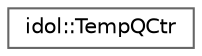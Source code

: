 digraph "Graphical Class Hierarchy"
{
 // LATEX_PDF_SIZE
  bgcolor="transparent";
  edge [fontname=Helvetica,fontsize=10,labelfontname=Helvetica,labelfontsize=10];
  node [fontname=Helvetica,fontsize=10,shape=box,height=0.2,width=0.4];
  rankdir="LR";
  Node0 [id="Node000000",label="idol::TempQCtr",height=0.2,width=0.4,color="grey40", fillcolor="white", style="filled",URL="$classidol_1_1TempQCtr.html",tooltip=" "];
}
